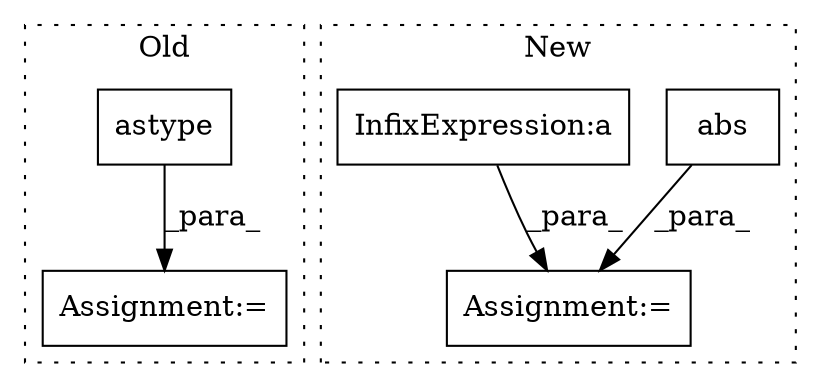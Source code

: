 digraph G {
subgraph cluster0 {
1 [label="astype" a="32" s="4518,4534" l="7,1" shape="box"];
3 [label="Assignment:=" a="7" s="4502" l="1" shape="box"];
label = "Old";
style="dotted";
}
subgraph cluster1 {
2 [label="abs" a="32" s="5748,5757" l="4,1" shape="box"];
4 [label="Assignment:=" a="7" s="5694" l="1" shape="box"];
5 [label="InfixExpression:a" a="27" s="5731" l="3" shape="box"];
label = "New";
style="dotted";
}
1 -> 3 [label="_para_"];
2 -> 4 [label="_para_"];
5 -> 4 [label="_para_"];
}